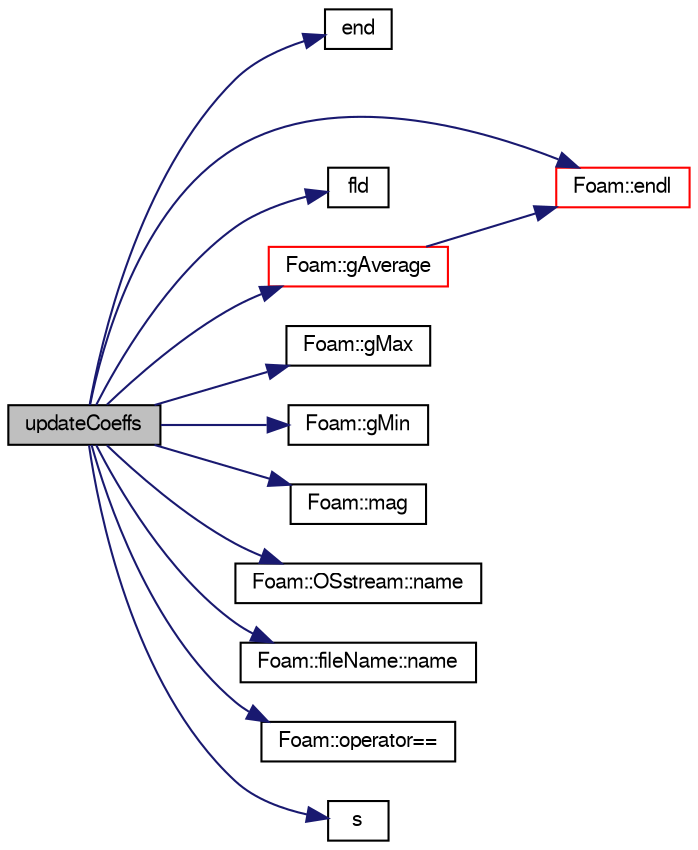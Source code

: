 digraph "updateCoeffs"
{
  bgcolor="transparent";
  edge [fontname="FreeSans",fontsize="10",labelfontname="FreeSans",labelfontsize="10"];
  node [fontname="FreeSans",fontsize="10",shape=record];
  rankdir="LR";
  Node1 [label="updateCoeffs",height=0.2,width=0.4,color="black", fillcolor="grey75", style="filled" fontcolor="black"];
  Node1 -> Node2 [color="midnightblue",fontsize="10",style="solid",fontname="FreeSans"];
  Node2 [label="end",height=0.2,width=0.4,color="black",URL="$a04168.html#a343b76d5aedb8270ed459bc189e3e407"];
  Node1 -> Node3 [color="midnightblue",fontsize="10",style="solid",fontname="FreeSans"];
  Node3 [label="Foam::endl",height=0.2,width=0.4,color="red",URL="$a10237.html#a2db8fe02a0d3909e9351bb4275b23ce4",tooltip="Add newline and flush stream. "];
  Node1 -> Node4 [color="midnightblue",fontsize="10",style="solid",fontname="FreeSans"];
  Node4 [label="fld",height=0.2,width=0.4,color="black",URL="$a03881.html#a378472d1f8b33eeefbda63a947476c8c"];
  Node1 -> Node5 [color="midnightblue",fontsize="10",style="solid",fontname="FreeSans"];
  Node5 [label="Foam::gAverage",height=0.2,width=0.4,color="red",URL="$a10237.html#ab45e56189711a2e5cdd381a0e2b6cc5c"];
  Node5 -> Node3 [color="midnightblue",fontsize="10",style="solid",fontname="FreeSans"];
  Node1 -> Node6 [color="midnightblue",fontsize="10",style="solid",fontname="FreeSans"];
  Node6 [label="Foam::gMax",height=0.2,width=0.4,color="black",URL="$a10237.html#ae8d631fb8e841947408bb711abfb1e67"];
  Node1 -> Node7 [color="midnightblue",fontsize="10",style="solid",fontname="FreeSans"];
  Node7 [label="Foam::gMin",height=0.2,width=0.4,color="black",URL="$a10237.html#aca330ee6cfe7d602300dbc5905f8c9f6"];
  Node1 -> Node8 [color="midnightblue",fontsize="10",style="solid",fontname="FreeSans"];
  Node8 [label="Foam::mag",height=0.2,width=0.4,color="black",URL="$a10237.html#a929da2a3fdcf3dacbbe0487d3a330dae"];
  Node1 -> Node9 [color="midnightblue",fontsize="10",style="solid",fontname="FreeSans"];
  Node9 [label="Foam::OSstream::name",height=0.2,width=0.4,color="black",URL="$a01686.html#ab27acd1d200f0d245337451aa2f31517",tooltip="Return the name of the stream. "];
  Node1 -> Node10 [color="midnightblue",fontsize="10",style="solid",fontname="FreeSans"];
  Node10 [label="Foam::fileName::name",height=0.2,width=0.4,color="black",URL="$a00758.html#a998485fa6e866c6158d991d4cfd4e384",tooltip="Return file name (part beyond last /) "];
  Node1 -> Node11 [color="midnightblue",fontsize="10",style="solid",fontname="FreeSans"];
  Node11 [label="Foam::operator==",height=0.2,width=0.4,color="black",URL="$a10237.html#a28a45d2e3cca6152b024de57575abbf1"];
  Node1 -> Node12 [color="midnightblue",fontsize="10",style="solid",fontname="FreeSans"];
  Node12 [label="s",height=0.2,width=0.4,color="black",URL="$a03883.html#abb9c4233033fad2ad0206cd4adad3b9f"];
}
